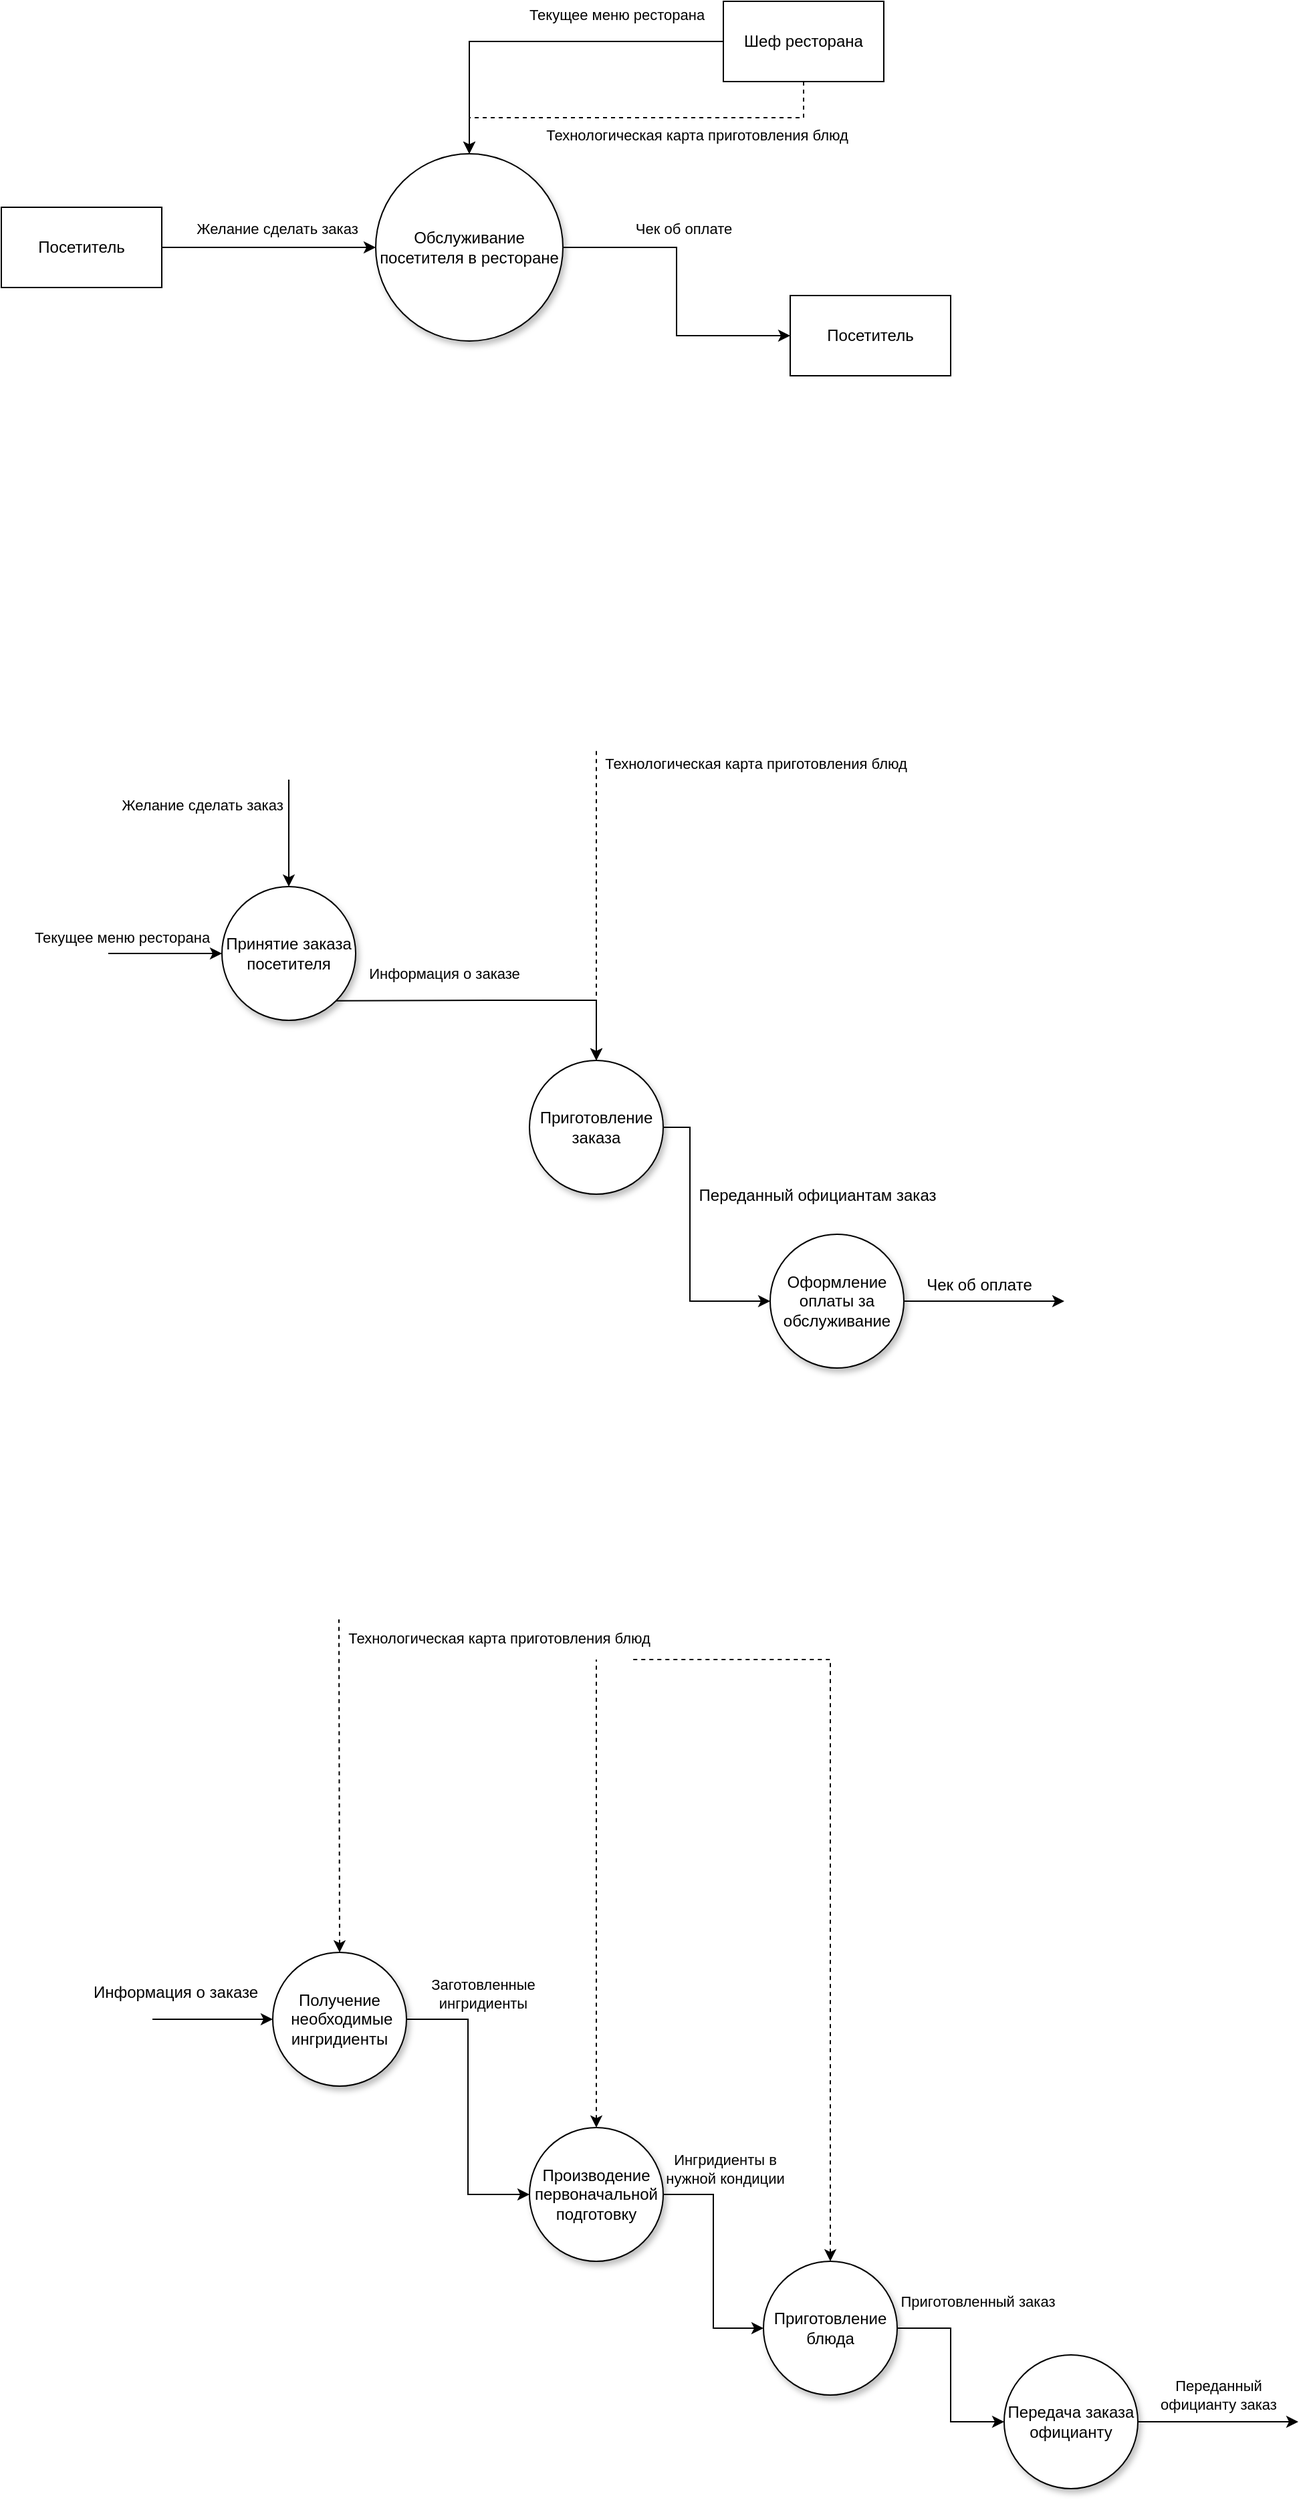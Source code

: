 <mxfile version="22.1.4" type="device">
  <diagram name="Страница — 1" id="IBTattDJ8lhW0Br4NDpF">
    <mxGraphModel dx="1372" dy="2006" grid="1" gridSize="10" guides="1" tooltips="1" connect="1" arrows="1" fold="1" page="1" pageScale="1" pageWidth="827" pageHeight="1169" math="0" shadow="0">
      <root>
        <mxCell id="0" />
        <mxCell id="1" parent="0" />
        <mxCell id="OZHwEH3Mu1PmRD-qS7_H-9" style="edgeStyle=orthogonalEdgeStyle;rounded=0;orthogonalLoop=1;jettySize=auto;html=1;exitX=1;exitY=0.5;exitDx=0;exitDy=0;" edge="1" parent="1" source="OZHwEH3Mu1PmRD-qS7_H-1" target="OZHwEH3Mu1PmRD-qS7_H-8">
          <mxGeometry relative="1" as="geometry" />
        </mxCell>
        <mxCell id="OZHwEH3Mu1PmRD-qS7_H-10" value="Чек об оплате" style="edgeLabel;html=1;align=center;verticalAlign=middle;resizable=0;points=[];" vertex="1" connectable="0" parent="OZHwEH3Mu1PmRD-qS7_H-9">
          <mxGeometry x="-0.17" y="-3" relative="1" as="geometry">
            <mxPoint x="8" y="-27" as="offset" />
          </mxGeometry>
        </mxCell>
        <mxCell id="OZHwEH3Mu1PmRD-qS7_H-1" value="Обслуживание посетителя в ресторане" style="ellipse;whiteSpace=wrap;html=1;aspect=fixed;shadow=1;fillColor=default;strokeColor=#000000;" vertex="1" parent="1">
          <mxGeometry x="370" y="-286" width="140" height="140" as="geometry" />
        </mxCell>
        <mxCell id="OZHwEH3Mu1PmRD-qS7_H-3" style="edgeStyle=orthogonalEdgeStyle;rounded=0;orthogonalLoop=1;jettySize=auto;html=1;exitX=1;exitY=0.5;exitDx=0;exitDy=0;" edge="1" parent="1" source="OZHwEH3Mu1PmRD-qS7_H-2" target="OZHwEH3Mu1PmRD-qS7_H-1">
          <mxGeometry relative="1" as="geometry" />
        </mxCell>
        <mxCell id="OZHwEH3Mu1PmRD-qS7_H-4" value="Желание сделать заказ&lt;br&gt;" style="edgeLabel;html=1;align=center;verticalAlign=middle;resizable=0;points=[];" vertex="1" connectable="0" parent="OZHwEH3Mu1PmRD-qS7_H-3">
          <mxGeometry x="0.179" y="3" relative="1" as="geometry">
            <mxPoint x="-9" y="-11" as="offset" />
          </mxGeometry>
        </mxCell>
        <mxCell id="OZHwEH3Mu1PmRD-qS7_H-2" value="Посетитель" style="rounded=0;whiteSpace=wrap;html=1;" vertex="1" parent="1">
          <mxGeometry x="90" y="-246" width="120" height="60" as="geometry" />
        </mxCell>
        <mxCell id="OZHwEH3Mu1PmRD-qS7_H-6" style="edgeStyle=orthogonalEdgeStyle;rounded=0;orthogonalLoop=1;jettySize=auto;html=1;exitX=0;exitY=0.5;exitDx=0;exitDy=0;" edge="1" parent="1" source="OZHwEH3Mu1PmRD-qS7_H-5" target="OZHwEH3Mu1PmRD-qS7_H-1">
          <mxGeometry relative="1" as="geometry" />
        </mxCell>
        <mxCell id="OZHwEH3Mu1PmRD-qS7_H-7" value="Текущее меню ресторана&lt;br&gt;" style="edgeLabel;html=1;align=center;verticalAlign=middle;resizable=0;points=[];" vertex="1" connectable="0" parent="OZHwEH3Mu1PmRD-qS7_H-6">
          <mxGeometry x="-0.496" y="-1" relative="1" as="geometry">
            <mxPoint x="-11" y="-19" as="offset" />
          </mxGeometry>
        </mxCell>
        <mxCell id="OZHwEH3Mu1PmRD-qS7_H-35" style="edgeStyle=orthogonalEdgeStyle;rounded=0;orthogonalLoop=1;jettySize=auto;html=1;exitX=0.5;exitY=1;exitDx=0;exitDy=0;entryX=0.5;entryY=0;entryDx=0;entryDy=0;dashed=1;" edge="1" parent="1" source="OZHwEH3Mu1PmRD-qS7_H-5" target="OZHwEH3Mu1PmRD-qS7_H-1">
          <mxGeometry relative="1" as="geometry" />
        </mxCell>
        <mxCell id="OZHwEH3Mu1PmRD-qS7_H-36" value="Технологическая карта приготовления блюд&lt;br&gt;" style="edgeLabel;html=1;align=center;verticalAlign=middle;resizable=0;points=[];" vertex="1" connectable="0" parent="OZHwEH3Mu1PmRD-qS7_H-35">
          <mxGeometry x="-0.388" y="-3" relative="1" as="geometry">
            <mxPoint x="-14" y="16" as="offset" />
          </mxGeometry>
        </mxCell>
        <mxCell id="OZHwEH3Mu1PmRD-qS7_H-5" value="Шеф ресторана&lt;br&gt;" style="rounded=0;whiteSpace=wrap;html=1;" vertex="1" parent="1">
          <mxGeometry x="630" y="-400" width="120" height="60" as="geometry" />
        </mxCell>
        <mxCell id="OZHwEH3Mu1PmRD-qS7_H-8" value="Посетитель" style="rounded=0;whiteSpace=wrap;html=1;" vertex="1" parent="1">
          <mxGeometry x="680" y="-180" width="120" height="60" as="geometry" />
        </mxCell>
        <mxCell id="OZHwEH3Mu1PmRD-qS7_H-11" value="Принятие заказа посетителя" style="ellipse;whiteSpace=wrap;html=1;aspect=fixed;shadow=1;strokeColor=#000000;fillColor=#FFFFFF;" vertex="1" parent="1">
          <mxGeometry x="255" y="262" width="100" height="100" as="geometry" />
        </mxCell>
        <mxCell id="OZHwEH3Mu1PmRD-qS7_H-12" value="" style="endArrow=classic;html=1;rounded=0;shadow=0;entryX=0.5;entryY=0;entryDx=0;entryDy=0;" edge="1" parent="1" target="OZHwEH3Mu1PmRD-qS7_H-11">
          <mxGeometry width="50" height="50" relative="1" as="geometry">
            <mxPoint x="305" y="182" as="sourcePoint" />
            <mxPoint x="555" y="322" as="targetPoint" />
          </mxGeometry>
        </mxCell>
        <mxCell id="OZHwEH3Mu1PmRD-qS7_H-13" value="Желание сделать заказ" style="edgeLabel;html=1;align=center;verticalAlign=middle;resizable=0;points=[];" vertex="1" connectable="0" parent="OZHwEH3Mu1PmRD-qS7_H-12">
          <mxGeometry x="-0.517" y="1" relative="1" as="geometry">
            <mxPoint x="-66" y="-1" as="offset" />
          </mxGeometry>
        </mxCell>
        <mxCell id="OZHwEH3Mu1PmRD-qS7_H-14" value="Приготовление заказа" style="ellipse;whiteSpace=wrap;html=1;aspect=fixed;shadow=1;fillColor=#FFFFFF;strokeColor=#000000;" vertex="1" parent="1">
          <mxGeometry x="485" y="392" width="100" height="100" as="geometry" />
        </mxCell>
        <mxCell id="OZHwEH3Mu1PmRD-qS7_H-15" value="Оформление оплаты за обслуживание" style="ellipse;whiteSpace=wrap;html=1;aspect=fixed;shadow=1;fillColor=#FFFFFF;strokeColor=#000000;" vertex="1" parent="1">
          <mxGeometry x="665" y="522" width="100" height="100" as="geometry" />
        </mxCell>
        <mxCell id="OZHwEH3Mu1PmRD-qS7_H-16" value="" style="endArrow=classic;html=1;rounded=0;shadow=0;exitX=1;exitY=1;exitDx=0;exitDy=0;entryX=0.5;entryY=0;entryDx=0;entryDy=0;" edge="1" parent="1" source="OZHwEH3Mu1PmRD-qS7_H-11" target="OZHwEH3Mu1PmRD-qS7_H-14">
          <mxGeometry width="50" height="50" relative="1" as="geometry">
            <mxPoint x="285" y="742" as="sourcePoint" />
            <mxPoint x="335" y="692" as="targetPoint" />
            <Array as="points">
              <mxPoint x="455" y="347" />
              <mxPoint x="535" y="347" />
            </Array>
          </mxGeometry>
        </mxCell>
        <mxCell id="OZHwEH3Mu1PmRD-qS7_H-17" value="Информация о заказе&lt;br&gt;" style="edgeLabel;html=1;align=center;verticalAlign=middle;resizable=0;points=[];" vertex="1" connectable="0" parent="OZHwEH3Mu1PmRD-qS7_H-16">
          <mxGeometry x="-0.475" y="1" relative="1" as="geometry">
            <mxPoint x="17" y="-19" as="offset" />
          </mxGeometry>
        </mxCell>
        <mxCell id="OZHwEH3Mu1PmRD-qS7_H-18" value="" style="endArrow=classic;html=1;rounded=0;shadow=0;exitX=1;exitY=0.5;exitDx=0;exitDy=0;entryX=0;entryY=0.5;entryDx=0;entryDy=0;" edge="1" parent="1" source="OZHwEH3Mu1PmRD-qS7_H-14" target="OZHwEH3Mu1PmRD-qS7_H-15">
          <mxGeometry width="50" height="50" relative="1" as="geometry">
            <mxPoint x="565" y="642" as="sourcePoint" />
            <mxPoint x="615" y="592" as="targetPoint" />
            <Array as="points">
              <mxPoint x="605" y="442" />
              <mxPoint x="605" y="572" />
            </Array>
          </mxGeometry>
        </mxCell>
        <mxCell id="OZHwEH3Mu1PmRD-qS7_H-19" value="Переданный официантам заказ&lt;br&gt;" style="edgeLabel;html=1;align=center;verticalAlign=middle;resizable=0;points=[];fontSize=12;fontFamily=Helvetica;fontColor=default;" vertex="1" connectable="0" parent="OZHwEH3Mu1PmRD-qS7_H-18">
          <mxGeometry x="-0.358" y="4" relative="1" as="geometry">
            <mxPoint x="91" y="3" as="offset" />
          </mxGeometry>
        </mxCell>
        <mxCell id="OZHwEH3Mu1PmRD-qS7_H-23" value="" style="endArrow=classic;html=1;rounded=0;shadow=0;entryX=0;entryY=0.5;entryDx=0;entryDy=0;" edge="1" parent="1" target="OZHwEH3Mu1PmRD-qS7_H-11">
          <mxGeometry width="50" height="50" relative="1" as="geometry">
            <mxPoint x="170" y="312" as="sourcePoint" />
            <mxPoint x="475" y="562" as="targetPoint" />
          </mxGeometry>
        </mxCell>
        <mxCell id="OZHwEH3Mu1PmRD-qS7_H-24" value="Текущее меню ресторана" style="edgeLabel;html=1;align=center;verticalAlign=middle;resizable=0;points=[];" vertex="1" connectable="0" parent="OZHwEH3Mu1PmRD-qS7_H-23">
          <mxGeometry x="0.193" y="-4" relative="1" as="geometry">
            <mxPoint x="-41" y="-16" as="offset" />
          </mxGeometry>
        </mxCell>
        <mxCell id="OZHwEH3Mu1PmRD-qS7_H-33" value="" style="endArrow=classic;html=1;rounded=0;shadow=0;fontFamily=Helvetica;fontSize=12;fontColor=default;strokeWidth=1;exitX=1;exitY=0.5;exitDx=0;exitDy=0;" edge="1" parent="1" source="OZHwEH3Mu1PmRD-qS7_H-15">
          <mxGeometry width="50" height="50" relative="1" as="geometry">
            <mxPoint x="665" y="772" as="sourcePoint" />
            <mxPoint x="885" y="572" as="targetPoint" />
          </mxGeometry>
        </mxCell>
        <mxCell id="OZHwEH3Mu1PmRD-qS7_H-34" value="Чек об оплате&lt;br&gt;" style="edgeLabel;html=1;align=center;verticalAlign=middle;resizable=0;points=[];fontSize=12;fontFamily=Helvetica;fontColor=default;" vertex="1" connectable="0" parent="OZHwEH3Mu1PmRD-qS7_H-33">
          <mxGeometry x="-0.593" y="-1" relative="1" as="geometry">
            <mxPoint x="31" y="-13" as="offset" />
          </mxGeometry>
        </mxCell>
        <mxCell id="OZHwEH3Mu1PmRD-qS7_H-38" value="" style="endArrow=none;dashed=1;html=1;rounded=0;exitX=0.5;exitY=0;exitDx=0;exitDy=0;endFill=0;startArrow=classic;startFill=1;" edge="1" parent="1" source="OZHwEH3Mu1PmRD-qS7_H-14">
          <mxGeometry width="50" height="50" relative="1" as="geometry">
            <mxPoint x="540" y="220" as="sourcePoint" />
            <mxPoint x="535" y="160" as="targetPoint" />
          </mxGeometry>
        </mxCell>
        <mxCell id="OZHwEH3Mu1PmRD-qS7_H-39" value="Технологическая карта приготовления блюд&lt;br&gt;" style="edgeLabel;html=1;align=center;verticalAlign=middle;resizable=0;points=[];" vertex="1" connectable="0" parent="OZHwEH3Mu1PmRD-qS7_H-38">
          <mxGeometry x="0.595" y="1" relative="1" as="geometry">
            <mxPoint x="120" y="-37" as="offset" />
          </mxGeometry>
        </mxCell>
        <mxCell id="OZHwEH3Mu1PmRD-qS7_H-78" style="edgeStyle=orthogonalEdgeStyle;rounded=0;orthogonalLoop=1;jettySize=auto;html=1;exitX=1;exitY=0.5;exitDx=0;exitDy=0;entryX=0;entryY=0.5;entryDx=0;entryDy=0;" edge="1" parent="1" source="OZHwEH3Mu1PmRD-qS7_H-40" target="OZHwEH3Mu1PmRD-qS7_H-69">
          <mxGeometry relative="1" as="geometry" />
        </mxCell>
        <mxCell id="OZHwEH3Mu1PmRD-qS7_H-79" value="Заготовленные &lt;br&gt;ингридиенты" style="edgeLabel;html=1;align=center;verticalAlign=middle;resizable=0;points=[];" vertex="1" connectable="0" parent="OZHwEH3Mu1PmRD-qS7_H-78">
          <mxGeometry x="-0.381" y="-3" relative="1" as="geometry">
            <mxPoint x="14" y="-42" as="offset" />
          </mxGeometry>
        </mxCell>
        <mxCell id="OZHwEH3Mu1PmRD-qS7_H-40" value="Получение&lt;br&gt;&amp;nbsp;необходимые ингридиенты" style="ellipse;whiteSpace=wrap;html=1;aspect=fixed;shadow=1;strokeColor=#000000;fillColor=#FFFFFF;" vertex="1" parent="1">
          <mxGeometry x="293" y="1059" width="100" height="100" as="geometry" />
        </mxCell>
        <mxCell id="OZHwEH3Mu1PmRD-qS7_H-54" value="" style="endArrow=classic;html=1;rounded=0;shadow=0;fontFamily=Helvetica;fontSize=12;fontColor=default;strokeWidth=1;entryX=0;entryY=0.5;entryDx=0;entryDy=0;" edge="1" parent="1" target="OZHwEH3Mu1PmRD-qS7_H-40">
          <mxGeometry width="50" height="50" relative="1" as="geometry">
            <mxPoint x="203" y="1109" as="sourcePoint" />
            <mxPoint x="233" y="1229" as="targetPoint" />
          </mxGeometry>
        </mxCell>
        <mxCell id="OZHwEH3Mu1PmRD-qS7_H-55" value="Информация о заказе" style="edgeLabel;html=1;align=center;verticalAlign=middle;resizable=0;points=[];fontSize=12;fontFamily=Helvetica;fontColor=default;" vertex="1" connectable="0" parent="OZHwEH3Mu1PmRD-qS7_H-54">
          <mxGeometry x="0.615" y="2" relative="1" as="geometry">
            <mxPoint x="-56" y="-18" as="offset" />
          </mxGeometry>
        </mxCell>
        <mxCell id="OZHwEH3Mu1PmRD-qS7_H-67" value="" style="endArrow=none;dashed=1;html=1;rounded=0;exitX=0.5;exitY=0;exitDx=0;exitDy=0;endFill=0;startArrow=classic;startFill=1;" edge="1" parent="1" source="OZHwEH3Mu1PmRD-qS7_H-40">
          <mxGeometry width="50" height="50" relative="1" as="geometry">
            <mxPoint x="342.5" y="1042" as="sourcePoint" />
            <mxPoint x="342.5" y="810" as="targetPoint" />
          </mxGeometry>
        </mxCell>
        <mxCell id="OZHwEH3Mu1PmRD-qS7_H-68" value="Технологическая карта приготовления блюд&lt;br&gt;" style="edgeLabel;html=1;align=center;verticalAlign=middle;resizable=0;points=[];" vertex="1" connectable="0" parent="OZHwEH3Mu1PmRD-qS7_H-67">
          <mxGeometry x="0.595" y="1" relative="1" as="geometry">
            <mxPoint x="120" y="-37" as="offset" />
          </mxGeometry>
        </mxCell>
        <mxCell id="OZHwEH3Mu1PmRD-qS7_H-80" style="edgeStyle=orthogonalEdgeStyle;rounded=0;orthogonalLoop=1;jettySize=auto;html=1;exitX=1;exitY=0.5;exitDx=0;exitDy=0;entryX=0;entryY=0.5;entryDx=0;entryDy=0;" edge="1" parent="1" source="OZHwEH3Mu1PmRD-qS7_H-69" target="OZHwEH3Mu1PmRD-qS7_H-70">
          <mxGeometry relative="1" as="geometry" />
        </mxCell>
        <mxCell id="OZHwEH3Mu1PmRD-qS7_H-81" value="Ингридиенты в &lt;br&gt;нужной кондиции" style="edgeLabel;html=1;align=center;verticalAlign=middle;resizable=0;points=[];" vertex="1" connectable="0" parent="OZHwEH3Mu1PmRD-qS7_H-80">
          <mxGeometry x="-0.503" y="-2" relative="1" as="geometry">
            <mxPoint x="10" y="-25" as="offset" />
          </mxGeometry>
        </mxCell>
        <mxCell id="OZHwEH3Mu1PmRD-qS7_H-69" value="Производение первоначальной подготовку" style="ellipse;whiteSpace=wrap;html=1;aspect=fixed;shadow=1;strokeColor=#000000;fillColor=#FFFFFF;" vertex="1" parent="1">
          <mxGeometry x="485" y="1190" width="100" height="100" as="geometry" />
        </mxCell>
        <mxCell id="OZHwEH3Mu1PmRD-qS7_H-82" style="edgeStyle=orthogonalEdgeStyle;rounded=0;orthogonalLoop=1;jettySize=auto;html=1;exitX=1;exitY=0.5;exitDx=0;exitDy=0;" edge="1" parent="1" source="OZHwEH3Mu1PmRD-qS7_H-70" target="OZHwEH3Mu1PmRD-qS7_H-71">
          <mxGeometry relative="1" as="geometry" />
        </mxCell>
        <mxCell id="OZHwEH3Mu1PmRD-qS7_H-83" value="Приготовленный заказ" style="edgeLabel;html=1;align=center;verticalAlign=middle;resizable=0;points=[];" vertex="1" connectable="0" parent="OZHwEH3Mu1PmRD-qS7_H-82">
          <mxGeometry x="-0.2" relative="1" as="geometry">
            <mxPoint x="20" y="-40" as="offset" />
          </mxGeometry>
        </mxCell>
        <mxCell id="OZHwEH3Mu1PmRD-qS7_H-70" value="Приготовление блюда" style="ellipse;whiteSpace=wrap;html=1;aspect=fixed;shadow=1;strokeColor=#000000;fillColor=#FFFFFF;" vertex="1" parent="1">
          <mxGeometry x="660" y="1290" width="100" height="100" as="geometry" />
        </mxCell>
        <mxCell id="OZHwEH3Mu1PmRD-qS7_H-71" value="Передача заказа официанту" style="ellipse;whiteSpace=wrap;html=1;aspect=fixed;shadow=1;strokeColor=#000000;fillColor=#FFFFFF;" vertex="1" parent="1">
          <mxGeometry x="840" y="1360" width="100" height="100" as="geometry" />
        </mxCell>
        <mxCell id="OZHwEH3Mu1PmRD-qS7_H-75" value="" style="endArrow=none;dashed=1;html=1;rounded=0;exitX=0.5;exitY=0;exitDx=0;exitDy=0;endFill=0;startArrow=classic;startFill=1;" edge="1" parent="1" source="OZHwEH3Mu1PmRD-qS7_H-69">
          <mxGeometry width="50" height="50" relative="1" as="geometry">
            <mxPoint x="353" y="1069" as="sourcePoint" />
            <mxPoint x="535" y="840" as="targetPoint" />
          </mxGeometry>
        </mxCell>
        <mxCell id="OZHwEH3Mu1PmRD-qS7_H-77" value="" style="endArrow=none;dashed=1;html=1;rounded=0;exitX=0.5;exitY=0;exitDx=0;exitDy=0;endFill=0;startArrow=classic;startFill=1;" edge="1" parent="1" source="OZHwEH3Mu1PmRD-qS7_H-70">
          <mxGeometry width="50" height="50" relative="1" as="geometry">
            <mxPoint x="705" y="1284" as="sourcePoint" />
            <mxPoint x="560" y="840" as="targetPoint" />
            <Array as="points">
              <mxPoint x="710" y="840" />
            </Array>
          </mxGeometry>
        </mxCell>
        <mxCell id="OZHwEH3Mu1PmRD-qS7_H-84" value="" style="endArrow=classic;html=1;rounded=0;exitX=1;exitY=0.5;exitDx=0;exitDy=0;" edge="1" parent="1" source="OZHwEH3Mu1PmRD-qS7_H-71">
          <mxGeometry width="50" height="50" relative="1" as="geometry">
            <mxPoint x="1090" y="1420" as="sourcePoint" />
            <mxPoint x="1060" y="1410" as="targetPoint" />
          </mxGeometry>
        </mxCell>
        <mxCell id="OZHwEH3Mu1PmRD-qS7_H-85" value="Переданный &lt;br&gt;официанту заказ" style="edgeLabel;html=1;align=center;verticalAlign=middle;resizable=0;points=[];" vertex="1" connectable="0" parent="OZHwEH3Mu1PmRD-qS7_H-84">
          <mxGeometry x="-0.417" y="-2" relative="1" as="geometry">
            <mxPoint x="25" y="-22" as="offset" />
          </mxGeometry>
        </mxCell>
      </root>
    </mxGraphModel>
  </diagram>
</mxfile>
